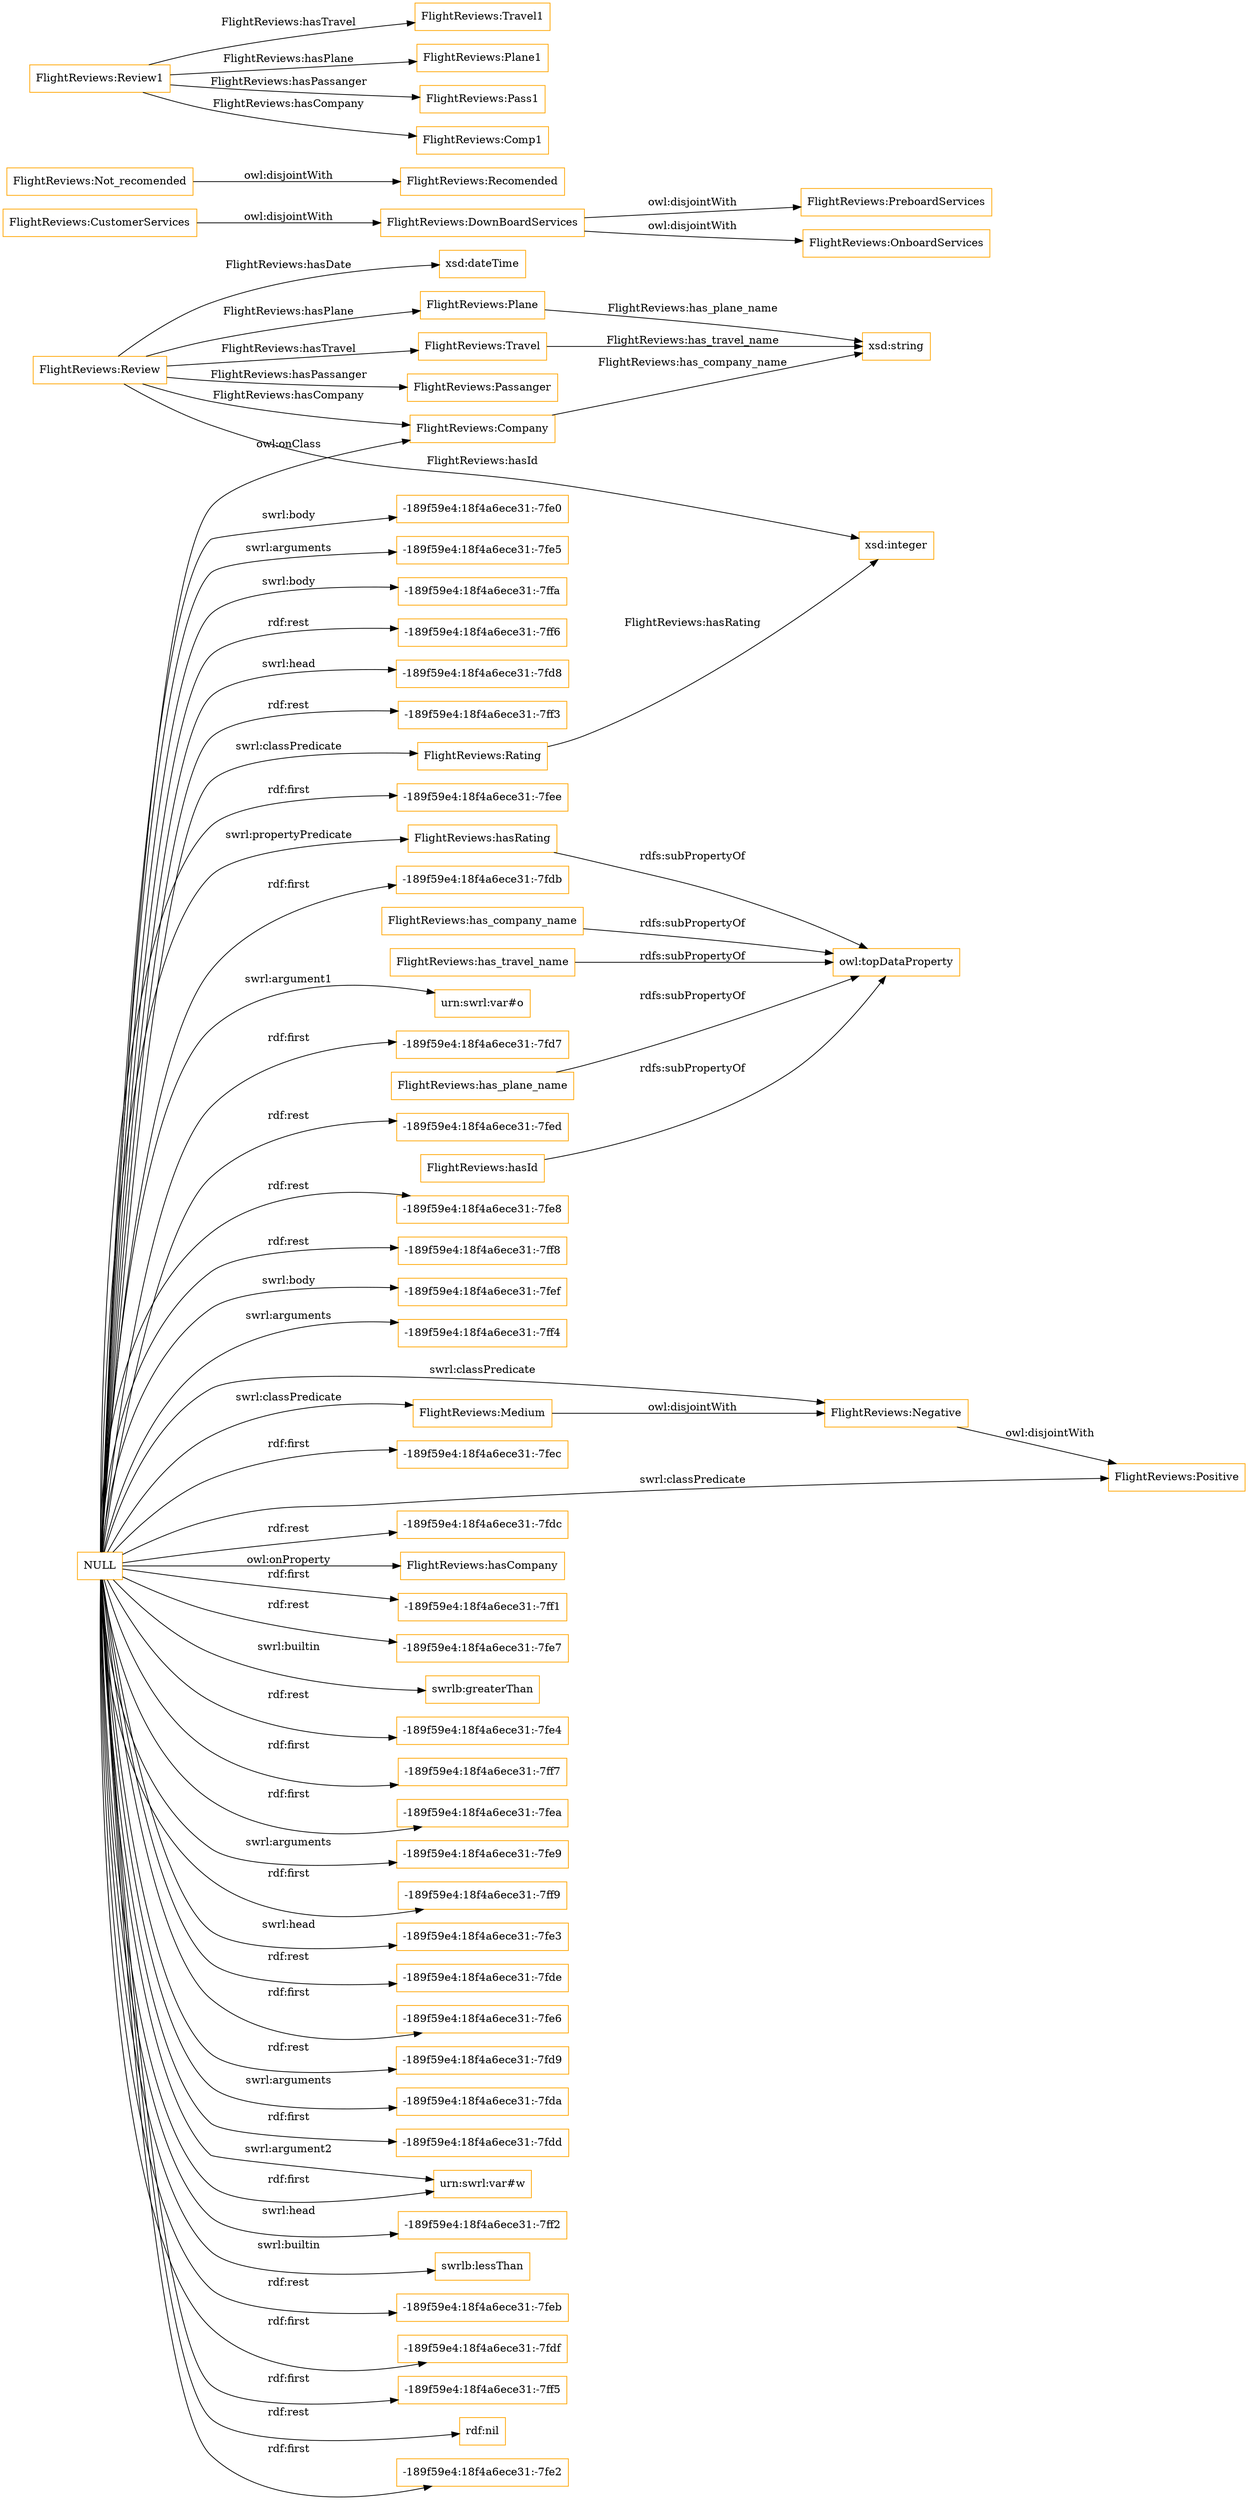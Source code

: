 digraph ar2dtool_diagram { 
rankdir=LR;
size="1501"
node [shape = rectangle, color="orange"]; "FlightReviews:Travel" "FlightReviews:Negative" "FlightReviews:Plane" "FlightReviews:Medium" "FlightReviews:Rating" "FlightReviews:Company" "FlightReviews:PreboardServices" "FlightReviews:DownBoardServices" "FlightReviews:CustomerServices" "FlightReviews:Not_recomended" "FlightReviews:Passanger" "FlightReviews:Positive" "FlightReviews:OnboardServices" "FlightReviews:Review" "FlightReviews:Recomended" ; /*classes style*/
	"FlightReviews:hasId" -> "owl:topDataProperty" [ label = "rdfs:subPropertyOf" ];
	"FlightReviews:Negative" -> "FlightReviews:Positive" [ label = "owl:disjointWith" ];
	"FlightReviews:has_company_name" -> "owl:topDataProperty" [ label = "rdfs:subPropertyOf" ];
	"FlightReviews:DownBoardServices" -> "FlightReviews:PreboardServices" [ label = "owl:disjointWith" ];
	"FlightReviews:DownBoardServices" -> "FlightReviews:OnboardServices" [ label = "owl:disjointWith" ];
	"FlightReviews:hasRating" -> "owl:topDataProperty" [ label = "rdfs:subPropertyOf" ];
	"FlightReviews:CustomerServices" -> "FlightReviews:DownBoardServices" [ label = "owl:disjointWith" ];
	"FlightReviews:has_travel_name" -> "owl:topDataProperty" [ label = "rdfs:subPropertyOf" ];
	"FlightReviews:Medium" -> "FlightReviews:Negative" [ label = "owl:disjointWith" ];
	"FlightReviews:has_plane_name" -> "owl:topDataProperty" [ label = "rdfs:subPropertyOf" ];
	"FlightReviews:Not_recomended" -> "FlightReviews:Recomended" [ label = "owl:disjointWith" ];
	"NULL" -> "-189f59e4:18f4a6ece31:-7fdc" [ label = "rdf:rest" ];
	"NULL" -> "FlightReviews:Negative" [ label = "swrl:classPredicate" ];
	"NULL" -> "FlightReviews:hasCompany" [ label = "owl:onProperty" ];
	"NULL" -> "-189f59e4:18f4a6ece31:-7ff1" [ label = "rdf:first" ];
	"NULL" -> "-189f59e4:18f4a6ece31:-7fe7" [ label = "rdf:rest" ];
	"NULL" -> "swrlb:greaterThan" [ label = "swrl:builtin" ];
	"NULL" -> "FlightReviews:Rating" [ label = "swrl:classPredicate" ];
	"NULL" -> "-189f59e4:18f4a6ece31:-7fe4" [ label = "rdf:rest" ];
	"NULL" -> "-189f59e4:18f4a6ece31:-7ff7" [ label = "rdf:first" ];
	"NULL" -> "-189f59e4:18f4a6ece31:-7fea" [ label = "rdf:first" ];
	"NULL" -> "-189f59e4:18f4a6ece31:-7fe9" [ label = "swrl:arguments" ];
	"NULL" -> "-189f59e4:18f4a6ece31:-7ff9" [ label = "rdf:first" ];
	"NULL" -> "-189f59e4:18f4a6ece31:-7fe3" [ label = "swrl:head" ];
	"NULL" -> "-189f59e4:18f4a6ece31:-7fde" [ label = "rdf:rest" ];
	"NULL" -> "-189f59e4:18f4a6ece31:-7fe6" [ label = "rdf:first" ];
	"NULL" -> "-189f59e4:18f4a6ece31:-7fd9" [ label = "rdf:rest" ];
	"NULL" -> "-189f59e4:18f4a6ece31:-7fda" [ label = "swrl:arguments" ];
	"NULL" -> "-189f59e4:18f4a6ece31:-7fdd" [ label = "rdf:first" ];
	"NULL" -> "urn:swrl:var#w" [ label = "rdf:first" ];
	"NULL" -> "-189f59e4:18f4a6ece31:-7ff2" [ label = "swrl:head" ];
	"NULL" -> "swrlb:lessThan" [ label = "swrl:builtin" ];
	"NULL" -> "-189f59e4:18f4a6ece31:-7feb" [ label = "rdf:rest" ];
	"NULL" -> "-189f59e4:18f4a6ece31:-7fdf" [ label = "rdf:first" ];
	"NULL" -> "urn:swrl:var#w" [ label = "swrl:argument2" ];
	"NULL" -> "-189f59e4:18f4a6ece31:-7ff5" [ label = "rdf:first" ];
	"NULL" -> "rdf:nil" [ label = "rdf:rest" ];
	"NULL" -> "-189f59e4:18f4a6ece31:-7fe2" [ label = "rdf:first" ];
	"NULL" -> "-189f59e4:18f4a6ece31:-7fe0" [ label = "swrl:body" ];
	"NULL" -> "-189f59e4:18f4a6ece31:-7fe5" [ label = "swrl:arguments" ];
	"NULL" -> "-189f59e4:18f4a6ece31:-7ffa" [ label = "swrl:body" ];
	"NULL" -> "-189f59e4:18f4a6ece31:-7ff6" [ label = "rdf:rest" ];
	"NULL" -> "-189f59e4:18f4a6ece31:-7fd8" [ label = "swrl:head" ];
	"NULL" -> "-189f59e4:18f4a6ece31:-7ff3" [ label = "rdf:rest" ];
	"NULL" -> "-189f59e4:18f4a6ece31:-7fee" [ label = "rdf:first" ];
	"NULL" -> "-189f59e4:18f4a6ece31:-7fdb" [ label = "rdf:first" ];
	"NULL" -> "urn:swrl:var#o" [ label = "swrl:argument1" ];
	"NULL" -> "-189f59e4:18f4a6ece31:-7fd7" [ label = "rdf:first" ];
	"NULL" -> "-189f59e4:18f4a6ece31:-7fed" [ label = "rdf:rest" ];
	"NULL" -> "-189f59e4:18f4a6ece31:-7fe8" [ label = "rdf:rest" ];
	"NULL" -> "-189f59e4:18f4a6ece31:-7ff8" [ label = "rdf:rest" ];
	"NULL" -> "-189f59e4:18f4a6ece31:-7fef" [ label = "swrl:body" ];
	"NULL" -> "FlightReviews:hasRating" [ label = "swrl:propertyPredicate" ];
	"NULL" -> "FlightReviews:Medium" [ label = "swrl:classPredicate" ];
	"NULL" -> "FlightReviews:Company" [ label = "owl:onClass" ];
	"NULL" -> "-189f59e4:18f4a6ece31:-7ff4" [ label = "swrl:arguments" ];
	"NULL" -> "FlightReviews:Positive" [ label = "swrl:classPredicate" ];
	"NULL" -> "-189f59e4:18f4a6ece31:-7fec" [ label = "rdf:first" ];
	"FlightReviews:Review1" -> "FlightReviews:Travel1" [ label = "FlightReviews:hasTravel" ];
	"FlightReviews:Review1" -> "FlightReviews:Plane1" [ label = "FlightReviews:hasPlane" ];
	"FlightReviews:Review1" -> "FlightReviews:Pass1" [ label = "FlightReviews:hasPassanger" ];
	"FlightReviews:Review1" -> "FlightReviews:Comp1" [ label = "FlightReviews:hasCompany" ];
	"FlightReviews:Rating" -> "xsd:integer" [ label = "FlightReviews:hasRating" ];
	"FlightReviews:Plane" -> "xsd:string" [ label = "FlightReviews:has_plane_name" ];
	"FlightReviews:Review" -> "xsd:integer" [ label = "FlightReviews:hasId" ];
	"FlightReviews:Review" -> "FlightReviews:Plane" [ label = "FlightReviews:hasPlane" ];
	"FlightReviews:Review" -> "FlightReviews:Passanger" [ label = "FlightReviews:hasPassanger" ];
	"FlightReviews:Company" -> "xsd:string" [ label = "FlightReviews:has_company_name" ];
	"FlightReviews:Travel" -> "xsd:string" [ label = "FlightReviews:has_travel_name" ];
	"FlightReviews:Review" -> "FlightReviews:Company" [ label = "FlightReviews:hasCompany" ];
	"FlightReviews:Review" -> "FlightReviews:Travel" [ label = "FlightReviews:hasTravel" ];
	"FlightReviews:Review" -> "xsd:dateTime" [ label = "FlightReviews:hasDate" ];

}
